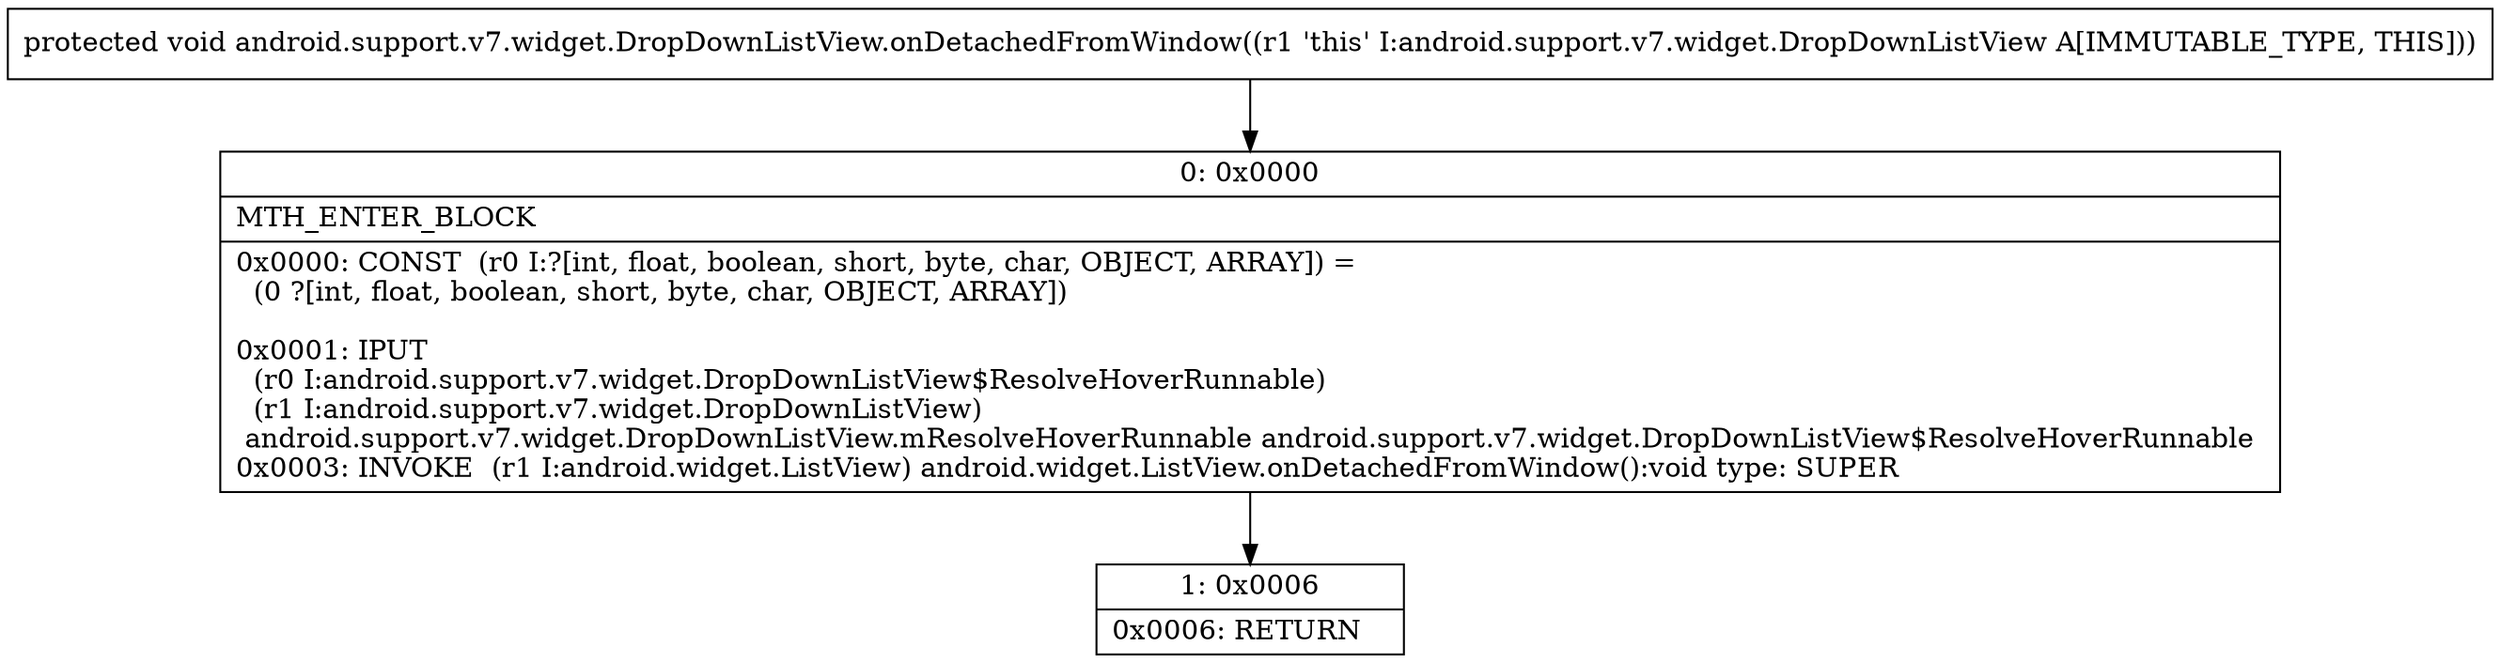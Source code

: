 digraph "CFG forandroid.support.v7.widget.DropDownListView.onDetachedFromWindow()V" {
Node_0 [shape=record,label="{0\:\ 0x0000|MTH_ENTER_BLOCK\l|0x0000: CONST  (r0 I:?[int, float, boolean, short, byte, char, OBJECT, ARRAY]) = \l  (0 ?[int, float, boolean, short, byte, char, OBJECT, ARRAY])\l \l0x0001: IPUT  \l  (r0 I:android.support.v7.widget.DropDownListView$ResolveHoverRunnable)\l  (r1 I:android.support.v7.widget.DropDownListView)\l android.support.v7.widget.DropDownListView.mResolveHoverRunnable android.support.v7.widget.DropDownListView$ResolveHoverRunnable \l0x0003: INVOKE  (r1 I:android.widget.ListView) android.widget.ListView.onDetachedFromWindow():void type: SUPER \l}"];
Node_1 [shape=record,label="{1\:\ 0x0006|0x0006: RETURN   \l}"];
MethodNode[shape=record,label="{protected void android.support.v7.widget.DropDownListView.onDetachedFromWindow((r1 'this' I:android.support.v7.widget.DropDownListView A[IMMUTABLE_TYPE, THIS])) }"];
MethodNode -> Node_0;
Node_0 -> Node_1;
}

